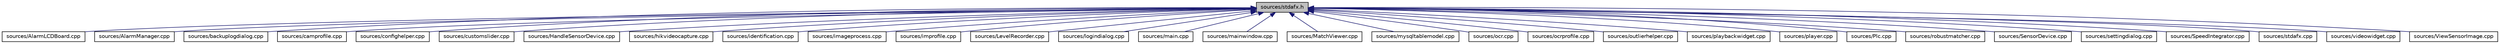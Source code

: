 digraph "sources/stdafx.h"
{
  edge [fontname="Helvetica",fontsize="10",labelfontname="Helvetica",labelfontsize="10"];
  node [fontname="Helvetica",fontsize="10",shape=record];
  Node2 [label="sources/stdafx.h",height=0.2,width=0.4,color="black", fillcolor="grey75", style="filled", fontcolor="black"];
  Node2 -> Node3 [dir="back",color="midnightblue",fontsize="10",style="solid"];
  Node3 [label="sources/AlarmLCDBoard.cpp",height=0.2,width=0.4,color="black", fillcolor="white", style="filled",URL="$_alarm_l_c_d_board_8cpp.html"];
  Node2 -> Node4 [dir="back",color="midnightblue",fontsize="10",style="solid"];
  Node4 [label="sources/AlarmManager.cpp",height=0.2,width=0.4,color="black", fillcolor="white", style="filled",URL="$_alarm_manager_8cpp.html"];
  Node2 -> Node5 [dir="back",color="midnightblue",fontsize="10",style="solid"];
  Node5 [label="sources/backuplogdialog.cpp",height=0.2,width=0.4,color="black", fillcolor="white", style="filled",URL="$backuplogdialog_8cpp.html"];
  Node2 -> Node6 [dir="back",color="midnightblue",fontsize="10",style="solid"];
  Node6 [label="sources/camprofile.cpp",height=0.2,width=0.4,color="black", fillcolor="white", style="filled",URL="$camprofile_8cpp.html"];
  Node2 -> Node7 [dir="back",color="midnightblue",fontsize="10",style="solid"];
  Node7 [label="sources/confighelper.cpp",height=0.2,width=0.4,color="black", fillcolor="white", style="filled",URL="$confighelper_8cpp.html"];
  Node2 -> Node8 [dir="back",color="midnightblue",fontsize="10",style="solid"];
  Node8 [label="sources/customslider.cpp",height=0.2,width=0.4,color="black", fillcolor="white", style="filled",URL="$customslider_8cpp.html"];
  Node2 -> Node9 [dir="back",color="midnightblue",fontsize="10",style="solid"];
  Node9 [label="sources/HandleSensorDevice.cpp",height=0.2,width=0.4,color="black", fillcolor="white", style="filled",URL="$_handle_sensor_device_8cpp.html"];
  Node2 -> Node10 [dir="back",color="midnightblue",fontsize="10",style="solid"];
  Node10 [label="sources/hikvideocapture.cpp",height=0.2,width=0.4,color="black", fillcolor="white", style="filled",URL="$hikvideocapture_8cpp.html"];
  Node2 -> Node11 [dir="back",color="midnightblue",fontsize="10",style="solid"];
  Node11 [label="sources/identification.cpp",height=0.2,width=0.4,color="black", fillcolor="white", style="filled",URL="$identification_8cpp.html"];
  Node2 -> Node12 [dir="back",color="midnightblue",fontsize="10",style="solid"];
  Node12 [label="sources/imageprocess.cpp",height=0.2,width=0.4,color="black", fillcolor="white", style="filled",URL="$imageprocess_8cpp.html"];
  Node2 -> Node13 [dir="back",color="midnightblue",fontsize="10",style="solid"];
  Node13 [label="sources/improfile.cpp",height=0.2,width=0.4,color="black", fillcolor="white", style="filled",URL="$improfile_8cpp.html"];
  Node2 -> Node14 [dir="back",color="midnightblue",fontsize="10",style="solid"];
  Node14 [label="sources/LevelRecorder.cpp",height=0.2,width=0.4,color="black", fillcolor="white", style="filled",URL="$_level_recorder_8cpp.html"];
  Node2 -> Node15 [dir="back",color="midnightblue",fontsize="10",style="solid"];
  Node15 [label="sources/logindialog.cpp",height=0.2,width=0.4,color="black", fillcolor="white", style="filled",URL="$logindialog_8cpp.html"];
  Node2 -> Node16 [dir="back",color="midnightblue",fontsize="10",style="solid"];
  Node16 [label="sources/main.cpp",height=0.2,width=0.4,color="black", fillcolor="white", style="filled",URL="$main_8cpp.html"];
  Node2 -> Node17 [dir="back",color="midnightblue",fontsize="10",style="solid"];
  Node17 [label="sources/mainwindow.cpp",height=0.2,width=0.4,color="black", fillcolor="white", style="filled",URL="$mainwindow_8cpp.html"];
  Node2 -> Node18 [dir="back",color="midnightblue",fontsize="10",style="solid"];
  Node18 [label="sources/MatchViewer.cpp",height=0.2,width=0.4,color="black", fillcolor="white", style="filled",URL="$_match_viewer_8cpp.html"];
  Node2 -> Node19 [dir="back",color="midnightblue",fontsize="10",style="solid"];
  Node19 [label="sources/mysqltablemodel.cpp",height=0.2,width=0.4,color="black", fillcolor="white", style="filled",URL="$mysqltablemodel_8cpp.html"];
  Node2 -> Node20 [dir="back",color="midnightblue",fontsize="10",style="solid"];
  Node20 [label="sources/ocr.cpp",height=0.2,width=0.4,color="black", fillcolor="white", style="filled",URL="$ocr_8cpp.html"];
  Node2 -> Node21 [dir="back",color="midnightblue",fontsize="10",style="solid"];
  Node21 [label="sources/ocrprofile.cpp",height=0.2,width=0.4,color="black", fillcolor="white", style="filled",URL="$ocrprofile_8cpp.html"];
  Node2 -> Node22 [dir="back",color="midnightblue",fontsize="10",style="solid"];
  Node22 [label="sources/outlierhelper.cpp",height=0.2,width=0.4,color="black", fillcolor="white", style="filled",URL="$outlierhelper_8cpp.html"];
  Node2 -> Node23 [dir="back",color="midnightblue",fontsize="10",style="solid"];
  Node23 [label="sources/playbackwidget.cpp",height=0.2,width=0.4,color="black", fillcolor="white", style="filled",URL="$playbackwidget_8cpp.html"];
  Node2 -> Node24 [dir="back",color="midnightblue",fontsize="10",style="solid"];
  Node24 [label="sources/player.cpp",height=0.2,width=0.4,color="black", fillcolor="white", style="filled",URL="$player_8cpp.html"];
  Node2 -> Node25 [dir="back",color="midnightblue",fontsize="10",style="solid"];
  Node25 [label="sources/Plc.cpp",height=0.2,width=0.4,color="black", fillcolor="white", style="filled",URL="$_plc_8cpp.html"];
  Node2 -> Node26 [dir="back",color="midnightblue",fontsize="10",style="solid"];
  Node26 [label="sources/robustmatcher.cpp",height=0.2,width=0.4,color="black", fillcolor="white", style="filled",URL="$robustmatcher_8cpp.html"];
  Node2 -> Node27 [dir="back",color="midnightblue",fontsize="10",style="solid"];
  Node27 [label="sources/SensorDevice.cpp",height=0.2,width=0.4,color="black", fillcolor="white", style="filled",URL="$_sensor_device_8cpp.html"];
  Node2 -> Node28 [dir="back",color="midnightblue",fontsize="10",style="solid"];
  Node28 [label="sources/settingdialog.cpp",height=0.2,width=0.4,color="black", fillcolor="white", style="filled",URL="$settingdialog_8cpp.html"];
  Node2 -> Node29 [dir="back",color="midnightblue",fontsize="10",style="solid"];
  Node29 [label="sources/SpeedIntegrator.cpp",height=0.2,width=0.4,color="black", fillcolor="white", style="filled",URL="$_speed_integrator_8cpp.html"];
  Node2 -> Node30 [dir="back",color="midnightblue",fontsize="10",style="solid"];
  Node30 [label="sources/stdafx.cpp",height=0.2,width=0.4,color="black", fillcolor="white", style="filled",URL="$stdafx_8cpp.html"];
  Node2 -> Node31 [dir="back",color="midnightblue",fontsize="10",style="solid"];
  Node31 [label="sources/videowidget.cpp",height=0.2,width=0.4,color="black", fillcolor="white", style="filled",URL="$videowidget_8cpp.html"];
  Node2 -> Node32 [dir="back",color="midnightblue",fontsize="10",style="solid"];
  Node32 [label="sources/ViewSensorImage.cpp",height=0.2,width=0.4,color="black", fillcolor="white", style="filled",URL="$_view_sensor_image_8cpp.html"];
}
